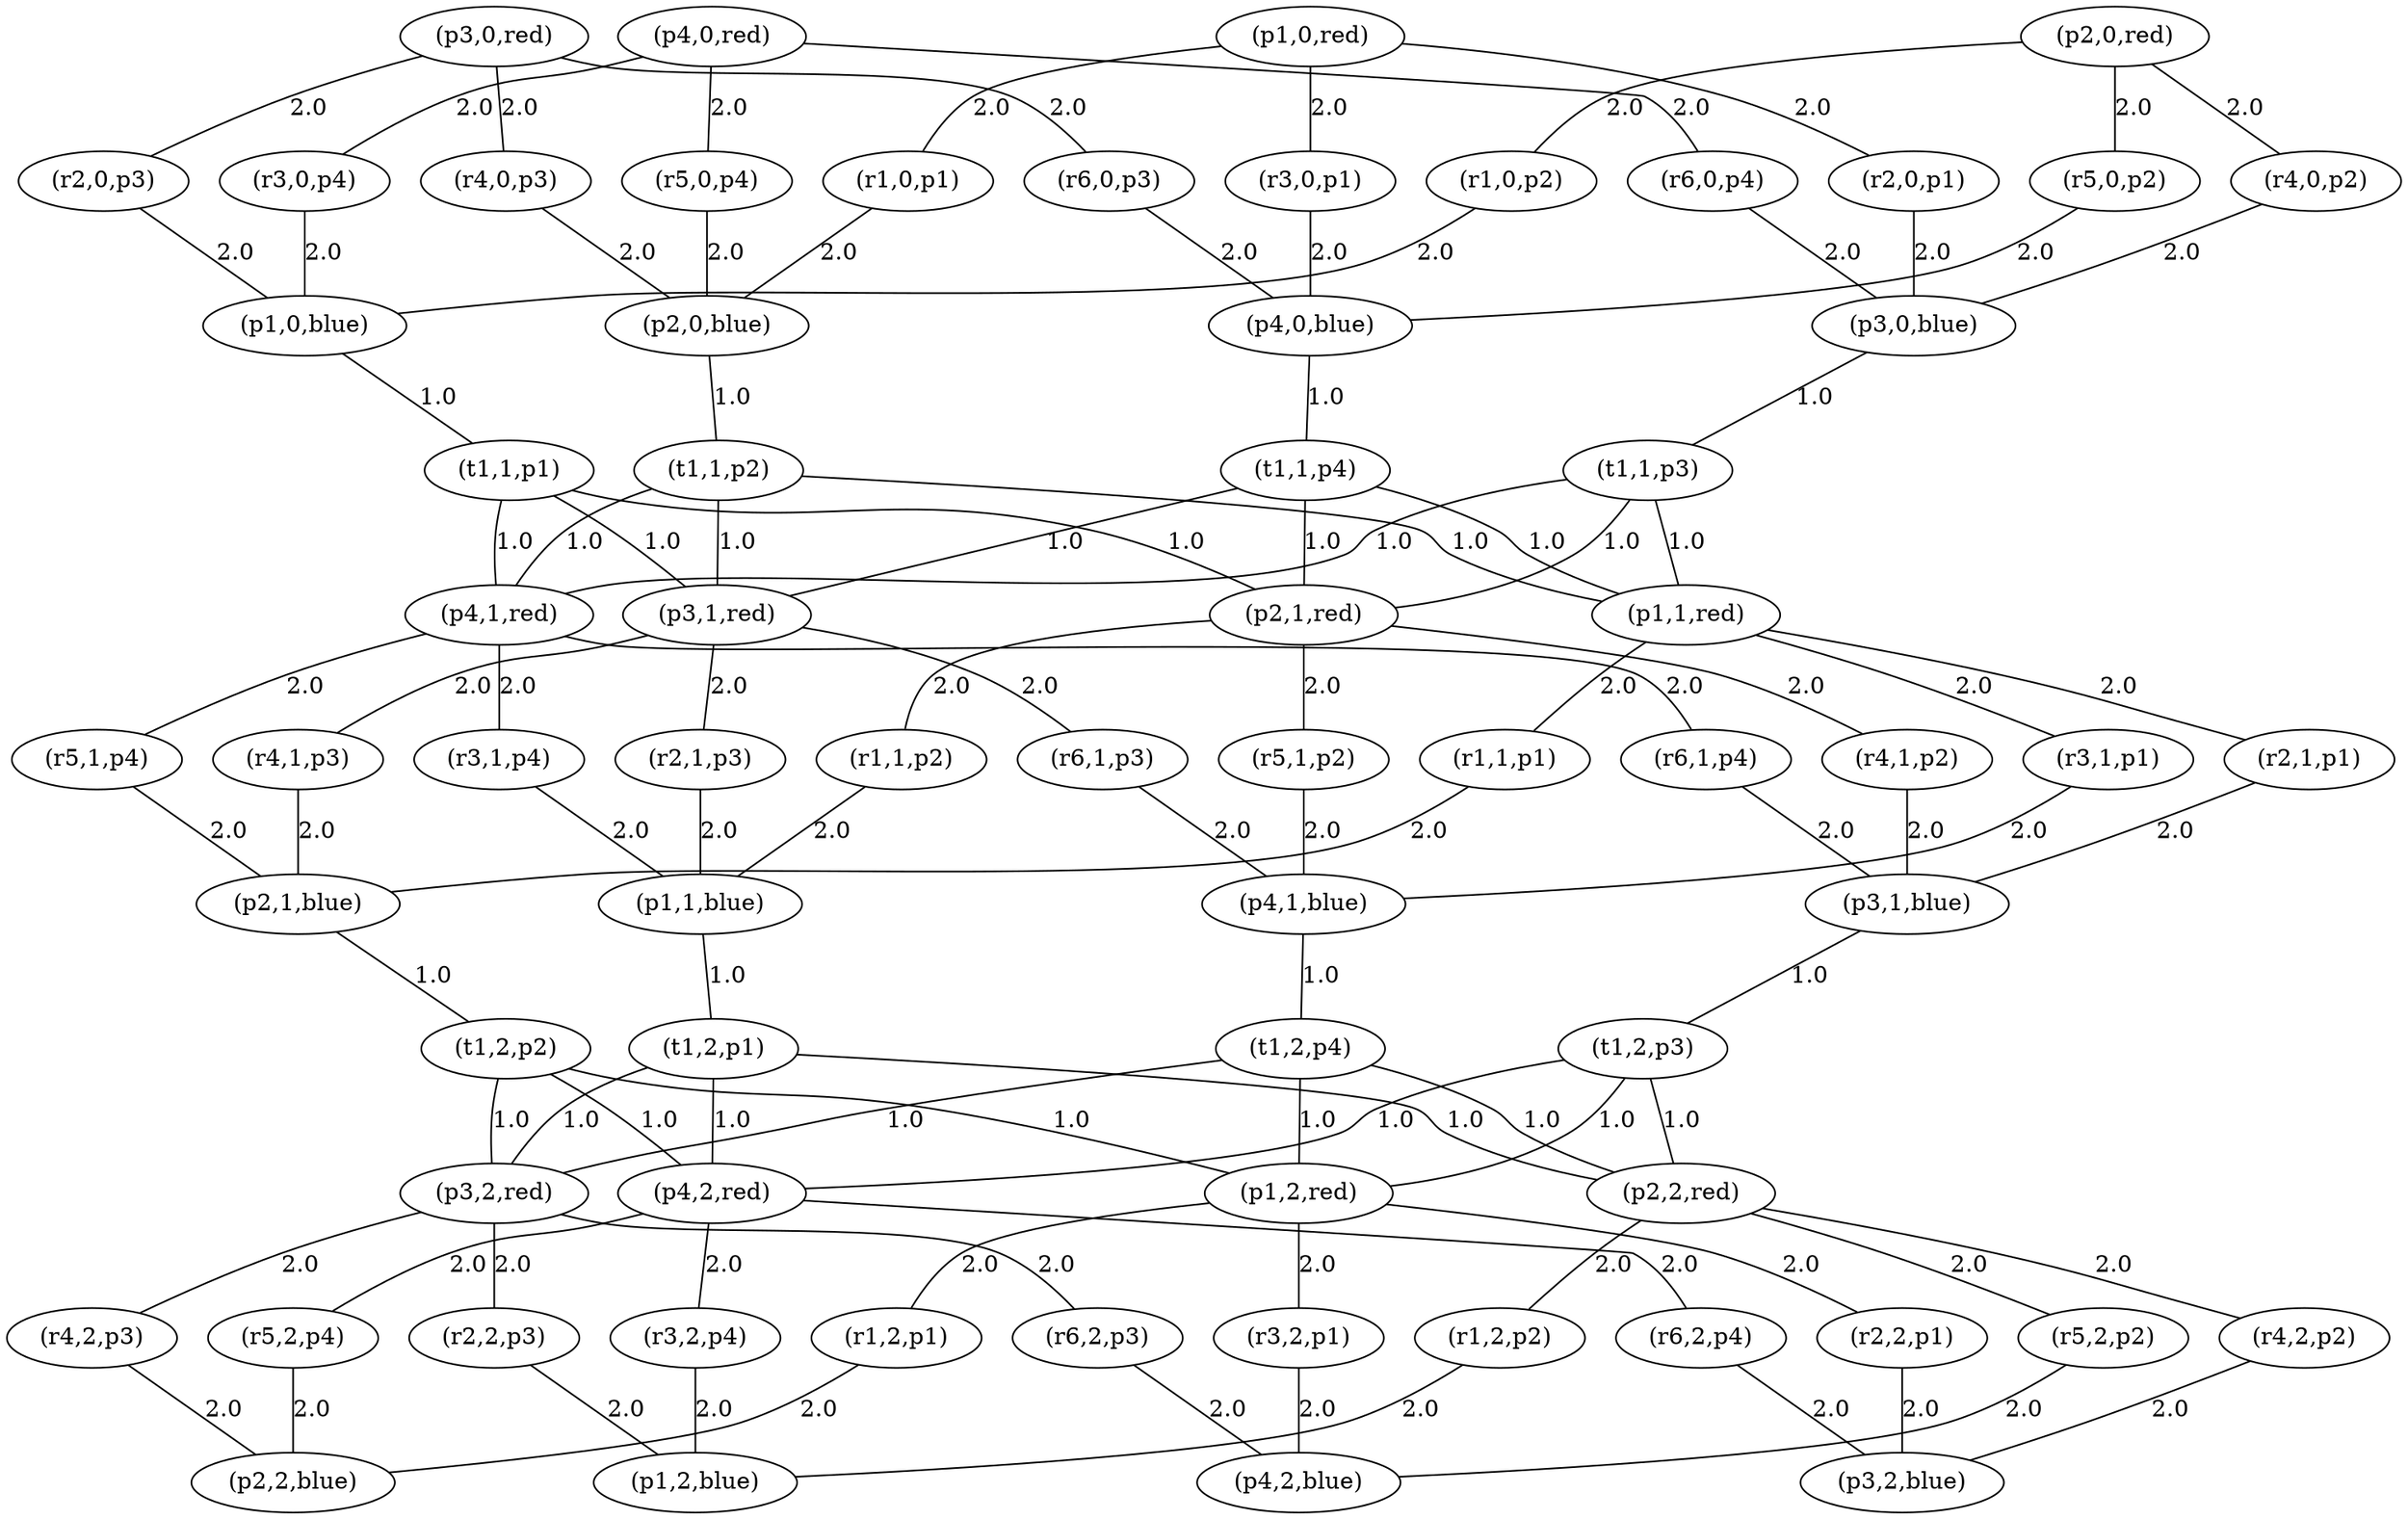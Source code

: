 strict graph {
	graph [bb="0,0,0,0"];
	node [label="\N"];
	"(r1,0,p1)"	 [pos="-825.000000,-75.000000)"];
	"(p2,0,blue)"	 [pos="-75.000000,-150.000000)"];
	"(r1,0,p1)" -- "(p2,0,blue)"	 [label=2.0,
		weight=2.0];
	"(r1,0,p2)"	 [pos="-675.000000,-75.000000)"];
	"(p1,0,blue)"	 [pos="-225.000000,-150.000000)"];
	"(r1,0,p2)" -- "(p1,0,blue)"	 [label=2.0,
		weight=2.0];
	"(r1,1,p1)"	 [pos="-825.000000,-375.000000)"];
	"(p2,1,blue)"	 [pos="-75.000000,-450.000000)"];
	"(r1,1,p1)" -- "(p2,1,blue)"	 [label=2.0,
		weight=2.0];
	"(r1,1,p2)"	 [pos="-675.000000,-375.000000)"];
	"(p1,1,blue)"	 [pos="-225.000000,-450.000000)"];
	"(r1,1,p2)" -- "(p1,1,blue)"	 [label=2.0,
		weight=2.0];
	"(r1,2,p1)"	 [pos="-825.000000,-675.000000)"];
	"(p2,2,blue)"	 [pos="-75.000000,-750.000000)"];
	"(r1,2,p1)" -- "(p2,2,blue)"	 [label=2.0,
		weight=2.0];
	"(r1,2,p2)"	 [pos="-675.000000,-675.000000)"];
	"(p1,2,blue)"	 [pos="-225.000000,-750.000000)"];
	"(r1,2,p2)" -- "(p1,2,blue)"	 [label=2.0,
		weight=2.0];
	"(r2,0,p1)"	 [pos="-525.000000,-75.000000)"];
	"(p3,0,blue)"	 [pos="75.000000,-150.000000)"];
	"(r2,0,p1)" -- "(p3,0,blue)"	 [label=2.0,
		weight=2.0];
	"(r2,0,p3)"	 [pos="-375.000000,-75.000000)"];
	"(r2,0,p3)" -- "(p1,0,blue)"	 [label=2.0,
		weight=2.0];
	"(r2,1,p1)"	 [pos="-525.000000,-375.000000)"];
	"(p3,1,blue)"	 [pos="75.000000,-450.000000)"];
	"(r2,1,p1)" -- "(p3,1,blue)"	 [label=2.0,
		weight=2.0];
	"(r2,1,p3)"	 [pos="-375.000000,-375.000000)"];
	"(r2,1,p3)" -- "(p1,1,blue)"	 [label=2.0,
		weight=2.0];
	"(r2,2,p1)"	 [pos="-525.000000,-675.000000)"];
	"(p3,2,blue)"	 [pos="75.000000,-750.000000)"];
	"(r2,2,p1)" -- "(p3,2,blue)"	 [label=2.0,
		weight=2.0];
	"(r2,2,p3)"	 [pos="-375.000000,-675.000000)"];
	"(r2,2,p3)" -- "(p1,2,blue)"	 [label=2.0,
		weight=2.0];
	"(r3,0,p1)"	 [pos="-225.000000,-75.000000)"];
	"(p4,0,blue)"	 [pos="225.000000,-150.000000)"];
	"(r3,0,p1)" -- "(p4,0,blue)"	 [label=2.0,
		weight=2.0];
	"(r3,0,p4)"	 [pos="-75.000000,-75.000000)"];
	"(r3,0,p4)" -- "(p1,0,blue)"	 [label=2.0,
		weight=2.0];
	"(r3,1,p1)"	 [pos="-225.000000,-375.000000)"];
	"(p4,1,blue)"	 [pos="225.000000,-450.000000)"];
	"(r3,1,p1)" -- "(p4,1,blue)"	 [label=2.0,
		weight=2.0];
	"(r3,1,p4)"	 [pos="-75.000000,-375.000000)"];
	"(r3,1,p4)" -- "(p1,1,blue)"	 [label=2.0,
		weight=2.0];
	"(r3,2,p1)"	 [pos="-225.000000,-675.000000)"];
	"(p4,2,blue)"	 [pos="225.000000,-750.000000)"];
	"(r3,2,p1)" -- "(p4,2,blue)"	 [label=2.0,
		weight=2.0];
	"(r3,2,p4)"	 [pos="-75.000000,-675.000000)"];
	"(r3,2,p4)" -- "(p1,2,blue)"	 [label=2.0,
		weight=2.0];
	"(r4,0,p2)"	 [pos="75.000000,-75.000000)"];
	"(r4,0,p2)" -- "(p3,0,blue)"	 [label=2.0,
		weight=2.0];
	"(r4,0,p3)"	 [pos="225.000000,-75.000000)"];
	"(r4,0,p3)" -- "(p2,0,blue)"	 [label=2.0,
		weight=2.0];
	"(r4,1,p2)"	 [pos="75.000000,-375.000000)"];
	"(r4,1,p2)" -- "(p3,1,blue)"	 [label=2.0,
		weight=2.0];
	"(r4,1,p3)"	 [pos="225.000000,-375.000000)"];
	"(r4,1,p3)" -- "(p2,1,blue)"	 [label=2.0,
		weight=2.0];
	"(r4,2,p2)"	 [pos="75.000000,-675.000000)"];
	"(r4,2,p2)" -- "(p3,2,blue)"	 [label=2.0,
		weight=2.0];
	"(r4,2,p3)"	 [pos="225.000000,-675.000000)"];
	"(r4,2,p3)" -- "(p2,2,blue)"	 [label=2.0,
		weight=2.0];
	"(r5,0,p2)"	 [pos="375.000000,-75.000000)"];
	"(r5,0,p2)" -- "(p4,0,blue)"	 [label=2.0,
		weight=2.0];
	"(r5,0,p4)"	 [pos="525.000000,-75.000000)"];
	"(r5,0,p4)" -- "(p2,0,blue)"	 [label=2.0,
		weight=2.0];
	"(r5,1,p2)"	 [pos="375.000000,-375.000000)"];
	"(r5,1,p2)" -- "(p4,1,blue)"	 [label=2.0,
		weight=2.0];
	"(r5,1,p4)"	 [pos="525.000000,-375.000000)"];
	"(r5,1,p4)" -- "(p2,1,blue)"	 [label=2.0,
		weight=2.0];
	"(r5,2,p2)"	 [pos="375.000000,-675.000000)"];
	"(r5,2,p2)" -- "(p4,2,blue)"	 [label=2.0,
		weight=2.0];
	"(r5,2,p4)"	 [pos="525.000000,-675.000000)"];
	"(r5,2,p4)" -- "(p2,2,blue)"	 [label=2.0,
		weight=2.0];
	"(r6,0,p3)"	 [pos="675.000000,-75.000000)"];
	"(r6,0,p3)" -- "(p4,0,blue)"	 [label=2.0,
		weight=2.0];
	"(r6,0,p4)"	 [pos="825.000000,-75.000000)"];
	"(r6,0,p4)" -- "(p3,0,blue)"	 [label=2.0,
		weight=2.0];
	"(r6,1,p3)"	 [pos="675.000000,-375.000000)"];
	"(r6,1,p3)" -- "(p4,1,blue)"	 [label=2.0,
		weight=2.0];
	"(r6,1,p4)"	 [pos="825.000000,-375.000000)"];
	"(r6,1,p4)" -- "(p3,1,blue)"	 [label=2.0,
		weight=2.0];
	"(r6,2,p3)"	 [pos="675.000000,-675.000000)"];
	"(r6,2,p3)" -- "(p4,2,blue)"	 [label=2.0,
		weight=2.0];
	"(r6,2,p4)"	 [pos="825.000000,-675.000000)"];
	"(r6,2,p4)" -- "(p3,2,blue)"	 [label=2.0,
		weight=2.0];
	"(p1,0,red)"	 [pos="-225.000000,0.000000)"];
	"(p1,0,red)" -- "(r1,0,p1)"	 [label=2.0,
		weight=2.0];
	"(p1,0,red)" -- "(r2,0,p1)"	 [label=2.0,
		weight=2.0];
	"(p1,0,red)" -- "(r3,0,p1)"	 [label=2.0,
		weight=2.0];
	"(p1,1,red)"	 [pos="-225.000000,-300.000000)"];
	"(p1,1,red)" -- "(r1,1,p1)"	 [label=2.0,
		weight=2.0];
	"(p1,1,red)" -- "(r2,1,p1)"	 [label=2.0,
		weight=2.0];
	"(p1,1,red)" -- "(r3,1,p1)"	 [label=2.0,
		weight=2.0];
	"(p1,2,red)"	 [pos="-225.000000,-600.000000)"];
	"(p1,2,red)" -- "(r1,2,p1)"	 [label=2.0,
		weight=2.0];
	"(p1,2,red)" -- "(r2,2,p1)"	 [label=2.0,
		weight=2.0];
	"(p1,2,red)" -- "(r3,2,p1)"	 [label=2.0,
		weight=2.0];
	"(p2,0,red)"	 [pos="-75.000000,0.000000)"];
	"(p2,0,red)" -- "(r1,0,p2)"	 [label=2.0,
		weight=2.0];
	"(p2,0,red)" -- "(r4,0,p2)"	 [label=2.0,
		weight=2.0];
	"(p2,0,red)" -- "(r5,0,p2)"	 [label=2.0,
		weight=2.0];
	"(p2,1,red)"	 [pos="-75.000000,-300.000000)"];
	"(p2,1,red)" -- "(r1,1,p2)"	 [label=2.0,
		weight=2.0];
	"(p2,1,red)" -- "(r4,1,p2)"	 [label=2.0,
		weight=2.0];
	"(p2,1,red)" -- "(r5,1,p2)"	 [label=2.0,
		weight=2.0];
	"(p2,2,red)"	 [pos="-75.000000,-600.000000)"];
	"(p2,2,red)" -- "(r1,2,p2)"	 [label=2.0,
		weight=2.0];
	"(p2,2,red)" -- "(r4,2,p2)"	 [label=2.0,
		weight=2.0];
	"(p2,2,red)" -- "(r5,2,p2)"	 [label=2.0,
		weight=2.0];
	"(p3,0,red)"	 [pos="75.000000,0.000000)"];
	"(p3,0,red)" -- "(r2,0,p3)"	 [label=2.0,
		weight=2.0];
	"(p3,0,red)" -- "(r4,0,p3)"	 [label=2.0,
		weight=2.0];
	"(p3,0,red)" -- "(r6,0,p3)"	 [label=2.0,
		weight=2.0];
	"(p3,1,red)"	 [pos="75.000000,-300.000000)"];
	"(p3,1,red)" -- "(r2,1,p3)"	 [label=2.0,
		weight=2.0];
	"(p3,1,red)" -- "(r4,1,p3)"	 [label=2.0,
		weight=2.0];
	"(p3,1,red)" -- "(r6,1,p3)"	 [label=2.0,
		weight=2.0];
	"(p3,2,red)"	 [pos="75.000000,-600.000000)"];
	"(p3,2,red)" -- "(r2,2,p3)"	 [label=2.0,
		weight=2.0];
	"(p3,2,red)" -- "(r4,2,p3)"	 [label=2.0,
		weight=2.0];
	"(p3,2,red)" -- "(r6,2,p3)"	 [label=2.0,
		weight=2.0];
	"(p4,0,red)"	 [pos="225.000000,0.000000)"];
	"(p4,0,red)" -- "(r3,0,p4)"	 [label=2.0,
		weight=2.0];
	"(p4,0,red)" -- "(r5,0,p4)"	 [label=2.0,
		weight=2.0];
	"(p4,0,red)" -- "(r6,0,p4)"	 [label=2.0,
		weight=2.0];
	"(p4,1,red)"	 [pos="225.000000,-300.000000)"];
	"(p4,1,red)" -- "(r3,1,p4)"	 [label=2.0,
		weight=2.0];
	"(p4,1,red)" -- "(r5,1,p4)"	 [label=2.0,
		weight=2.0];
	"(p4,1,red)" -- "(r6,1,p4)"	 [label=2.0,
		weight=2.0];
	"(p4,2,red)"	 [pos="225.000000,-600.000000)"];
	"(p4,2,red)" -- "(r3,2,p4)"	 [label=2.0,
		weight=2.0];
	"(p4,2,red)" -- "(r5,2,p4)"	 [label=2.0,
		weight=2.0];
	"(p4,2,red)" -- "(r6,2,p4)"	 [label=2.0,
		weight=2.0];
	"(t1,1,p1)"	 [pos="-225.000000,-225.000000)"];
	"(p1,0,blue)" -- "(t1,1,p1)"	 [label=1.0,
		weight=1.0];
	"(t1,2,p1)"	 [pos="-225.000000,-525.000000)"];
	"(p1,1,blue)" -- "(t1,2,p1)"	 [label=1.0,
		weight=1.0];
	"(t1,1,p2)"	 [pos="-75.000000,-225.000000)"];
	"(p2,0,blue)" -- "(t1,1,p2)"	 [label=1.0,
		weight=1.0];
	"(t1,2,p2)"	 [pos="-75.000000,-525.000000)"];
	"(p2,1,blue)" -- "(t1,2,p2)"	 [label=1.0,
		weight=1.0];
	"(t1,1,p3)"	 [pos="75.000000,-225.000000)"];
	"(p3,0,blue)" -- "(t1,1,p3)"	 [label=1.0,
		weight=1.0];
	"(t1,2,p3)"	 [pos="75.000000,-525.000000)"];
	"(p3,1,blue)" -- "(t1,2,p3)"	 [label=1.0,
		weight=1.0];
	"(t1,1,p4)"	 [pos="225.000000,-225.000000)"];
	"(p4,0,blue)" -- "(t1,1,p4)"	 [label=1.0,
		weight=1.0];
	"(t1,2,p4)"	 [pos="225.000000,-525.000000)"];
	"(p4,1,blue)" -- "(t1,2,p4)"	 [label=1.0,
		weight=1.0];
	"(t1,1,p1)" -- "(p2,1,red)"	 [label=1.0,
		weight=1.0];
	"(t1,1,p1)" -- "(p3,1,red)"	 [label=1.0,
		weight=1.0];
	"(t1,1,p1)" -- "(p4,1,red)"	 [label=1.0,
		weight=1.0];
	"(t1,1,p2)" -- "(p1,1,red)"	 [label=1.0,
		weight=1.0];
	"(t1,1,p2)" -- "(p3,1,red)"	 [label=1.0,
		weight=1.0];
	"(t1,1,p2)" -- "(p4,1,red)"	 [label=1.0,
		weight=1.0];
	"(t1,1,p3)" -- "(p1,1,red)"	 [label=1.0,
		weight=1.0];
	"(t1,1,p3)" -- "(p2,1,red)"	 [label=1.0,
		weight=1.0];
	"(t1,1,p3)" -- "(p4,1,red)"	 [label=1.0,
		weight=1.0];
	"(t1,1,p4)" -- "(p1,1,red)"	 [label=1.0,
		weight=1.0];
	"(t1,1,p4)" -- "(p2,1,red)"	 [label=1.0,
		weight=1.0];
	"(t1,1,p4)" -- "(p3,1,red)"	 [label=1.0,
		weight=1.0];
	"(t1,2,p1)" -- "(p2,2,red)"	 [label=1.0,
		weight=1.0];
	"(t1,2,p1)" -- "(p3,2,red)"	 [label=1.0,
		weight=1.0];
	"(t1,2,p1)" -- "(p4,2,red)"	 [label=1.0,
		weight=1.0];
	"(t1,2,p2)" -- "(p1,2,red)"	 [label=1.0,
		weight=1.0];
	"(t1,2,p2)" -- "(p3,2,red)"	 [label=1.0,
		weight=1.0];
	"(t1,2,p2)" -- "(p4,2,red)"	 [label=1.0,
		weight=1.0];
	"(t1,2,p3)" -- "(p1,2,red)"	 [label=1.0,
		weight=1.0];
	"(t1,2,p3)" -- "(p2,2,red)"	 [label=1.0,
		weight=1.0];
	"(t1,2,p3)" -- "(p4,2,red)"	 [label=1.0,
		weight=1.0];
	"(t1,2,p4)" -- "(p1,2,red)"	 [label=1.0,
		weight=1.0];
	"(t1,2,p4)" -- "(p2,2,red)"	 [label=1.0,
		weight=1.0];
	"(t1,2,p4)" -- "(p3,2,red)"	 [label=1.0,
		weight=1.0];
}
